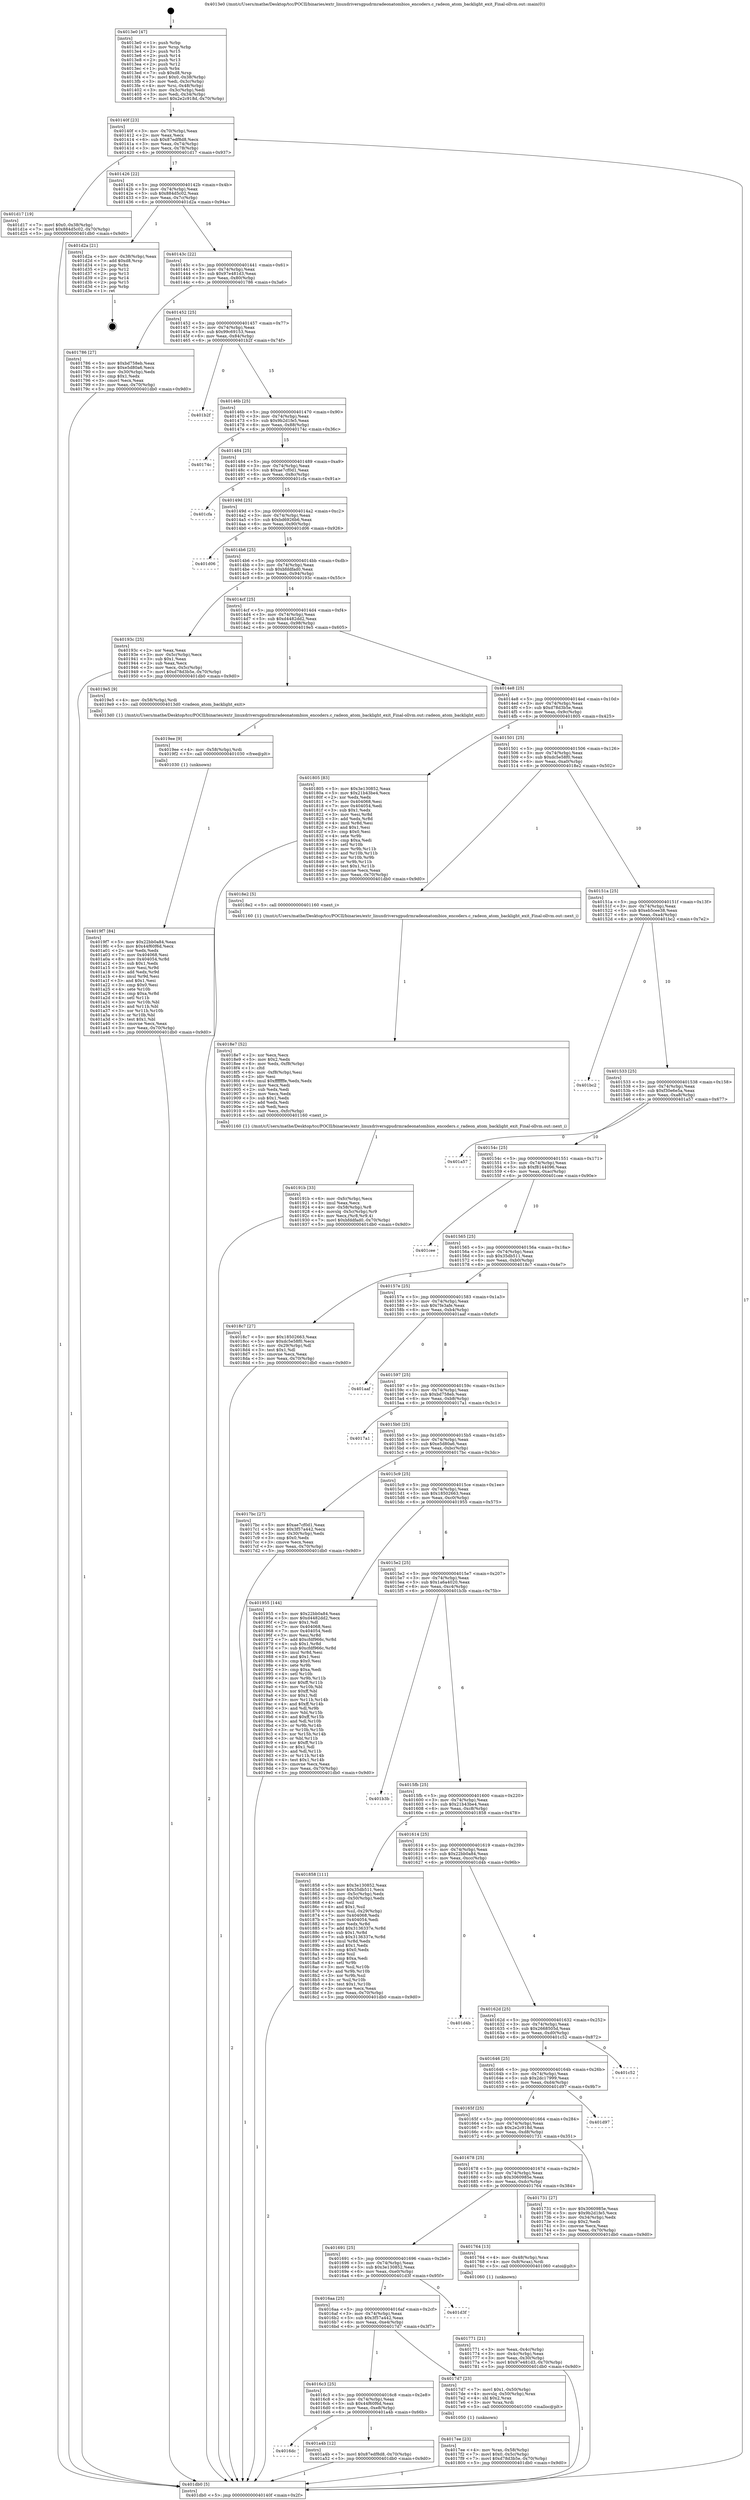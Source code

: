 digraph "0x4013e0" {
  label = "0x4013e0 (/mnt/c/Users/mathe/Desktop/tcc/POCII/binaries/extr_linuxdriversgpudrmradeonatombios_encoders.c_radeon_atom_backlight_exit_Final-ollvm.out::main(0))"
  labelloc = "t"
  node[shape=record]

  Entry [label="",width=0.3,height=0.3,shape=circle,fillcolor=black,style=filled]
  "0x40140f" [label="{
     0x40140f [23]\l
     | [instrs]\l
     &nbsp;&nbsp;0x40140f \<+3\>: mov -0x70(%rbp),%eax\l
     &nbsp;&nbsp;0x401412 \<+2\>: mov %eax,%ecx\l
     &nbsp;&nbsp;0x401414 \<+6\>: sub $0x87edf8d8,%ecx\l
     &nbsp;&nbsp;0x40141a \<+3\>: mov %eax,-0x74(%rbp)\l
     &nbsp;&nbsp;0x40141d \<+3\>: mov %ecx,-0x78(%rbp)\l
     &nbsp;&nbsp;0x401420 \<+6\>: je 0000000000401d17 \<main+0x937\>\l
  }"]
  "0x401d17" [label="{
     0x401d17 [19]\l
     | [instrs]\l
     &nbsp;&nbsp;0x401d17 \<+7\>: movl $0x0,-0x38(%rbp)\l
     &nbsp;&nbsp;0x401d1e \<+7\>: movl $0x884d5c02,-0x70(%rbp)\l
     &nbsp;&nbsp;0x401d25 \<+5\>: jmp 0000000000401db0 \<main+0x9d0\>\l
  }"]
  "0x401426" [label="{
     0x401426 [22]\l
     | [instrs]\l
     &nbsp;&nbsp;0x401426 \<+5\>: jmp 000000000040142b \<main+0x4b\>\l
     &nbsp;&nbsp;0x40142b \<+3\>: mov -0x74(%rbp),%eax\l
     &nbsp;&nbsp;0x40142e \<+5\>: sub $0x884d5c02,%eax\l
     &nbsp;&nbsp;0x401433 \<+3\>: mov %eax,-0x7c(%rbp)\l
     &nbsp;&nbsp;0x401436 \<+6\>: je 0000000000401d2a \<main+0x94a\>\l
  }"]
  Exit [label="",width=0.3,height=0.3,shape=circle,fillcolor=black,style=filled,peripheries=2]
  "0x401d2a" [label="{
     0x401d2a [21]\l
     | [instrs]\l
     &nbsp;&nbsp;0x401d2a \<+3\>: mov -0x38(%rbp),%eax\l
     &nbsp;&nbsp;0x401d2d \<+7\>: add $0xd8,%rsp\l
     &nbsp;&nbsp;0x401d34 \<+1\>: pop %rbx\l
     &nbsp;&nbsp;0x401d35 \<+2\>: pop %r12\l
     &nbsp;&nbsp;0x401d37 \<+2\>: pop %r13\l
     &nbsp;&nbsp;0x401d39 \<+2\>: pop %r14\l
     &nbsp;&nbsp;0x401d3b \<+2\>: pop %r15\l
     &nbsp;&nbsp;0x401d3d \<+1\>: pop %rbp\l
     &nbsp;&nbsp;0x401d3e \<+1\>: ret\l
  }"]
  "0x40143c" [label="{
     0x40143c [22]\l
     | [instrs]\l
     &nbsp;&nbsp;0x40143c \<+5\>: jmp 0000000000401441 \<main+0x61\>\l
     &nbsp;&nbsp;0x401441 \<+3\>: mov -0x74(%rbp),%eax\l
     &nbsp;&nbsp;0x401444 \<+5\>: sub $0x97e481d3,%eax\l
     &nbsp;&nbsp;0x401449 \<+3\>: mov %eax,-0x80(%rbp)\l
     &nbsp;&nbsp;0x40144c \<+6\>: je 0000000000401786 \<main+0x3a6\>\l
  }"]
  "0x4016dc" [label="{
     0x4016dc\l
  }", style=dashed]
  "0x401786" [label="{
     0x401786 [27]\l
     | [instrs]\l
     &nbsp;&nbsp;0x401786 \<+5\>: mov $0xbd758eb,%eax\l
     &nbsp;&nbsp;0x40178b \<+5\>: mov $0xe5d80a6,%ecx\l
     &nbsp;&nbsp;0x401790 \<+3\>: mov -0x30(%rbp),%edx\l
     &nbsp;&nbsp;0x401793 \<+3\>: cmp $0x1,%edx\l
     &nbsp;&nbsp;0x401796 \<+3\>: cmovl %ecx,%eax\l
     &nbsp;&nbsp;0x401799 \<+3\>: mov %eax,-0x70(%rbp)\l
     &nbsp;&nbsp;0x40179c \<+5\>: jmp 0000000000401db0 \<main+0x9d0\>\l
  }"]
  "0x401452" [label="{
     0x401452 [25]\l
     | [instrs]\l
     &nbsp;&nbsp;0x401452 \<+5\>: jmp 0000000000401457 \<main+0x77\>\l
     &nbsp;&nbsp;0x401457 \<+3\>: mov -0x74(%rbp),%eax\l
     &nbsp;&nbsp;0x40145a \<+5\>: sub $0x99c69153,%eax\l
     &nbsp;&nbsp;0x40145f \<+6\>: mov %eax,-0x84(%rbp)\l
     &nbsp;&nbsp;0x401465 \<+6\>: je 0000000000401b2f \<main+0x74f\>\l
  }"]
  "0x401a4b" [label="{
     0x401a4b [12]\l
     | [instrs]\l
     &nbsp;&nbsp;0x401a4b \<+7\>: movl $0x87edf8d8,-0x70(%rbp)\l
     &nbsp;&nbsp;0x401a52 \<+5\>: jmp 0000000000401db0 \<main+0x9d0\>\l
  }"]
  "0x401b2f" [label="{
     0x401b2f\l
  }", style=dashed]
  "0x40146b" [label="{
     0x40146b [25]\l
     | [instrs]\l
     &nbsp;&nbsp;0x40146b \<+5\>: jmp 0000000000401470 \<main+0x90\>\l
     &nbsp;&nbsp;0x401470 \<+3\>: mov -0x74(%rbp),%eax\l
     &nbsp;&nbsp;0x401473 \<+5\>: sub $0x9b2d1fe5,%eax\l
     &nbsp;&nbsp;0x401478 \<+6\>: mov %eax,-0x88(%rbp)\l
     &nbsp;&nbsp;0x40147e \<+6\>: je 000000000040174c \<main+0x36c\>\l
  }"]
  "0x4019f7" [label="{
     0x4019f7 [84]\l
     | [instrs]\l
     &nbsp;&nbsp;0x4019f7 \<+5\>: mov $0x22bb0a84,%eax\l
     &nbsp;&nbsp;0x4019fc \<+5\>: mov $0x44f60f6d,%ecx\l
     &nbsp;&nbsp;0x401a01 \<+2\>: xor %edx,%edx\l
     &nbsp;&nbsp;0x401a03 \<+7\>: mov 0x404068,%esi\l
     &nbsp;&nbsp;0x401a0a \<+8\>: mov 0x404054,%r8d\l
     &nbsp;&nbsp;0x401a12 \<+3\>: sub $0x1,%edx\l
     &nbsp;&nbsp;0x401a15 \<+3\>: mov %esi,%r9d\l
     &nbsp;&nbsp;0x401a18 \<+3\>: add %edx,%r9d\l
     &nbsp;&nbsp;0x401a1b \<+4\>: imul %r9d,%esi\l
     &nbsp;&nbsp;0x401a1f \<+3\>: and $0x1,%esi\l
     &nbsp;&nbsp;0x401a22 \<+3\>: cmp $0x0,%esi\l
     &nbsp;&nbsp;0x401a25 \<+4\>: sete %r10b\l
     &nbsp;&nbsp;0x401a29 \<+4\>: cmp $0xa,%r8d\l
     &nbsp;&nbsp;0x401a2d \<+4\>: setl %r11b\l
     &nbsp;&nbsp;0x401a31 \<+3\>: mov %r10b,%bl\l
     &nbsp;&nbsp;0x401a34 \<+3\>: and %r11b,%bl\l
     &nbsp;&nbsp;0x401a37 \<+3\>: xor %r11b,%r10b\l
     &nbsp;&nbsp;0x401a3a \<+3\>: or %r10b,%bl\l
     &nbsp;&nbsp;0x401a3d \<+3\>: test $0x1,%bl\l
     &nbsp;&nbsp;0x401a40 \<+3\>: cmovne %ecx,%eax\l
     &nbsp;&nbsp;0x401a43 \<+3\>: mov %eax,-0x70(%rbp)\l
     &nbsp;&nbsp;0x401a46 \<+5\>: jmp 0000000000401db0 \<main+0x9d0\>\l
  }"]
  "0x40174c" [label="{
     0x40174c\l
  }", style=dashed]
  "0x401484" [label="{
     0x401484 [25]\l
     | [instrs]\l
     &nbsp;&nbsp;0x401484 \<+5\>: jmp 0000000000401489 \<main+0xa9\>\l
     &nbsp;&nbsp;0x401489 \<+3\>: mov -0x74(%rbp),%eax\l
     &nbsp;&nbsp;0x40148c \<+5\>: sub $0xae7cf0d1,%eax\l
     &nbsp;&nbsp;0x401491 \<+6\>: mov %eax,-0x8c(%rbp)\l
     &nbsp;&nbsp;0x401497 \<+6\>: je 0000000000401cfa \<main+0x91a\>\l
  }"]
  "0x4019ee" [label="{
     0x4019ee [9]\l
     | [instrs]\l
     &nbsp;&nbsp;0x4019ee \<+4\>: mov -0x58(%rbp),%rdi\l
     &nbsp;&nbsp;0x4019f2 \<+5\>: call 0000000000401030 \<free@plt\>\l
     | [calls]\l
     &nbsp;&nbsp;0x401030 \{1\} (unknown)\l
  }"]
  "0x401cfa" [label="{
     0x401cfa\l
  }", style=dashed]
  "0x40149d" [label="{
     0x40149d [25]\l
     | [instrs]\l
     &nbsp;&nbsp;0x40149d \<+5\>: jmp 00000000004014a2 \<main+0xc2\>\l
     &nbsp;&nbsp;0x4014a2 \<+3\>: mov -0x74(%rbp),%eax\l
     &nbsp;&nbsp;0x4014a5 \<+5\>: sub $0xbd6926b6,%eax\l
     &nbsp;&nbsp;0x4014aa \<+6\>: mov %eax,-0x90(%rbp)\l
     &nbsp;&nbsp;0x4014b0 \<+6\>: je 0000000000401d06 \<main+0x926\>\l
  }"]
  "0x40191b" [label="{
     0x40191b [33]\l
     | [instrs]\l
     &nbsp;&nbsp;0x40191b \<+6\>: mov -0xfc(%rbp),%ecx\l
     &nbsp;&nbsp;0x401921 \<+3\>: imul %eax,%ecx\l
     &nbsp;&nbsp;0x401924 \<+4\>: mov -0x58(%rbp),%r8\l
     &nbsp;&nbsp;0x401928 \<+4\>: movslq -0x5c(%rbp),%r9\l
     &nbsp;&nbsp;0x40192c \<+4\>: mov %ecx,(%r8,%r9,4)\l
     &nbsp;&nbsp;0x401930 \<+7\>: movl $0xbfddfad0,-0x70(%rbp)\l
     &nbsp;&nbsp;0x401937 \<+5\>: jmp 0000000000401db0 \<main+0x9d0\>\l
  }"]
  "0x401d06" [label="{
     0x401d06\l
  }", style=dashed]
  "0x4014b6" [label="{
     0x4014b6 [25]\l
     | [instrs]\l
     &nbsp;&nbsp;0x4014b6 \<+5\>: jmp 00000000004014bb \<main+0xdb\>\l
     &nbsp;&nbsp;0x4014bb \<+3\>: mov -0x74(%rbp),%eax\l
     &nbsp;&nbsp;0x4014be \<+5\>: sub $0xbfddfad0,%eax\l
     &nbsp;&nbsp;0x4014c3 \<+6\>: mov %eax,-0x94(%rbp)\l
     &nbsp;&nbsp;0x4014c9 \<+6\>: je 000000000040193c \<main+0x55c\>\l
  }"]
  "0x4018e7" [label="{
     0x4018e7 [52]\l
     | [instrs]\l
     &nbsp;&nbsp;0x4018e7 \<+2\>: xor %ecx,%ecx\l
     &nbsp;&nbsp;0x4018e9 \<+5\>: mov $0x2,%edx\l
     &nbsp;&nbsp;0x4018ee \<+6\>: mov %edx,-0xf8(%rbp)\l
     &nbsp;&nbsp;0x4018f4 \<+1\>: cltd\l
     &nbsp;&nbsp;0x4018f5 \<+6\>: mov -0xf8(%rbp),%esi\l
     &nbsp;&nbsp;0x4018fb \<+2\>: idiv %esi\l
     &nbsp;&nbsp;0x4018fd \<+6\>: imul $0xfffffffe,%edx,%edx\l
     &nbsp;&nbsp;0x401903 \<+2\>: mov %ecx,%edi\l
     &nbsp;&nbsp;0x401905 \<+2\>: sub %edx,%edi\l
     &nbsp;&nbsp;0x401907 \<+2\>: mov %ecx,%edx\l
     &nbsp;&nbsp;0x401909 \<+3\>: sub $0x1,%edx\l
     &nbsp;&nbsp;0x40190c \<+2\>: add %edx,%edi\l
     &nbsp;&nbsp;0x40190e \<+2\>: sub %edi,%ecx\l
     &nbsp;&nbsp;0x401910 \<+6\>: mov %ecx,-0xfc(%rbp)\l
     &nbsp;&nbsp;0x401916 \<+5\>: call 0000000000401160 \<next_i\>\l
     | [calls]\l
     &nbsp;&nbsp;0x401160 \{1\} (/mnt/c/Users/mathe/Desktop/tcc/POCII/binaries/extr_linuxdriversgpudrmradeonatombios_encoders.c_radeon_atom_backlight_exit_Final-ollvm.out::next_i)\l
  }"]
  "0x40193c" [label="{
     0x40193c [25]\l
     | [instrs]\l
     &nbsp;&nbsp;0x40193c \<+2\>: xor %eax,%eax\l
     &nbsp;&nbsp;0x40193e \<+3\>: mov -0x5c(%rbp),%ecx\l
     &nbsp;&nbsp;0x401941 \<+3\>: sub $0x1,%eax\l
     &nbsp;&nbsp;0x401944 \<+2\>: sub %eax,%ecx\l
     &nbsp;&nbsp;0x401946 \<+3\>: mov %ecx,-0x5c(%rbp)\l
     &nbsp;&nbsp;0x401949 \<+7\>: movl $0xd78d3b5e,-0x70(%rbp)\l
     &nbsp;&nbsp;0x401950 \<+5\>: jmp 0000000000401db0 \<main+0x9d0\>\l
  }"]
  "0x4014cf" [label="{
     0x4014cf [25]\l
     | [instrs]\l
     &nbsp;&nbsp;0x4014cf \<+5\>: jmp 00000000004014d4 \<main+0xf4\>\l
     &nbsp;&nbsp;0x4014d4 \<+3\>: mov -0x74(%rbp),%eax\l
     &nbsp;&nbsp;0x4014d7 \<+5\>: sub $0xd4482dd2,%eax\l
     &nbsp;&nbsp;0x4014dc \<+6\>: mov %eax,-0x98(%rbp)\l
     &nbsp;&nbsp;0x4014e2 \<+6\>: je 00000000004019e5 \<main+0x605\>\l
  }"]
  "0x4017ee" [label="{
     0x4017ee [23]\l
     | [instrs]\l
     &nbsp;&nbsp;0x4017ee \<+4\>: mov %rax,-0x58(%rbp)\l
     &nbsp;&nbsp;0x4017f2 \<+7\>: movl $0x0,-0x5c(%rbp)\l
     &nbsp;&nbsp;0x4017f9 \<+7\>: movl $0xd78d3b5e,-0x70(%rbp)\l
     &nbsp;&nbsp;0x401800 \<+5\>: jmp 0000000000401db0 \<main+0x9d0\>\l
  }"]
  "0x4019e5" [label="{
     0x4019e5 [9]\l
     | [instrs]\l
     &nbsp;&nbsp;0x4019e5 \<+4\>: mov -0x58(%rbp),%rdi\l
     &nbsp;&nbsp;0x4019e9 \<+5\>: call 00000000004013d0 \<radeon_atom_backlight_exit\>\l
     | [calls]\l
     &nbsp;&nbsp;0x4013d0 \{1\} (/mnt/c/Users/mathe/Desktop/tcc/POCII/binaries/extr_linuxdriversgpudrmradeonatombios_encoders.c_radeon_atom_backlight_exit_Final-ollvm.out::radeon_atom_backlight_exit)\l
  }"]
  "0x4014e8" [label="{
     0x4014e8 [25]\l
     | [instrs]\l
     &nbsp;&nbsp;0x4014e8 \<+5\>: jmp 00000000004014ed \<main+0x10d\>\l
     &nbsp;&nbsp;0x4014ed \<+3\>: mov -0x74(%rbp),%eax\l
     &nbsp;&nbsp;0x4014f0 \<+5\>: sub $0xd78d3b5e,%eax\l
     &nbsp;&nbsp;0x4014f5 \<+6\>: mov %eax,-0x9c(%rbp)\l
     &nbsp;&nbsp;0x4014fb \<+6\>: je 0000000000401805 \<main+0x425\>\l
  }"]
  "0x4016c3" [label="{
     0x4016c3 [25]\l
     | [instrs]\l
     &nbsp;&nbsp;0x4016c3 \<+5\>: jmp 00000000004016c8 \<main+0x2e8\>\l
     &nbsp;&nbsp;0x4016c8 \<+3\>: mov -0x74(%rbp),%eax\l
     &nbsp;&nbsp;0x4016cb \<+5\>: sub $0x44f60f6d,%eax\l
     &nbsp;&nbsp;0x4016d0 \<+6\>: mov %eax,-0xe8(%rbp)\l
     &nbsp;&nbsp;0x4016d6 \<+6\>: je 0000000000401a4b \<main+0x66b\>\l
  }"]
  "0x401805" [label="{
     0x401805 [83]\l
     | [instrs]\l
     &nbsp;&nbsp;0x401805 \<+5\>: mov $0x3e130852,%eax\l
     &nbsp;&nbsp;0x40180a \<+5\>: mov $0x21b43be4,%ecx\l
     &nbsp;&nbsp;0x40180f \<+2\>: xor %edx,%edx\l
     &nbsp;&nbsp;0x401811 \<+7\>: mov 0x404068,%esi\l
     &nbsp;&nbsp;0x401818 \<+7\>: mov 0x404054,%edi\l
     &nbsp;&nbsp;0x40181f \<+3\>: sub $0x1,%edx\l
     &nbsp;&nbsp;0x401822 \<+3\>: mov %esi,%r8d\l
     &nbsp;&nbsp;0x401825 \<+3\>: add %edx,%r8d\l
     &nbsp;&nbsp;0x401828 \<+4\>: imul %r8d,%esi\l
     &nbsp;&nbsp;0x40182c \<+3\>: and $0x1,%esi\l
     &nbsp;&nbsp;0x40182f \<+3\>: cmp $0x0,%esi\l
     &nbsp;&nbsp;0x401832 \<+4\>: sete %r9b\l
     &nbsp;&nbsp;0x401836 \<+3\>: cmp $0xa,%edi\l
     &nbsp;&nbsp;0x401839 \<+4\>: setl %r10b\l
     &nbsp;&nbsp;0x40183d \<+3\>: mov %r9b,%r11b\l
     &nbsp;&nbsp;0x401840 \<+3\>: and %r10b,%r11b\l
     &nbsp;&nbsp;0x401843 \<+3\>: xor %r10b,%r9b\l
     &nbsp;&nbsp;0x401846 \<+3\>: or %r9b,%r11b\l
     &nbsp;&nbsp;0x401849 \<+4\>: test $0x1,%r11b\l
     &nbsp;&nbsp;0x40184d \<+3\>: cmovne %ecx,%eax\l
     &nbsp;&nbsp;0x401850 \<+3\>: mov %eax,-0x70(%rbp)\l
     &nbsp;&nbsp;0x401853 \<+5\>: jmp 0000000000401db0 \<main+0x9d0\>\l
  }"]
  "0x401501" [label="{
     0x401501 [25]\l
     | [instrs]\l
     &nbsp;&nbsp;0x401501 \<+5\>: jmp 0000000000401506 \<main+0x126\>\l
     &nbsp;&nbsp;0x401506 \<+3\>: mov -0x74(%rbp),%eax\l
     &nbsp;&nbsp;0x401509 \<+5\>: sub $0xdc5e58f0,%eax\l
     &nbsp;&nbsp;0x40150e \<+6\>: mov %eax,-0xa0(%rbp)\l
     &nbsp;&nbsp;0x401514 \<+6\>: je 00000000004018e2 \<main+0x502\>\l
  }"]
  "0x4017d7" [label="{
     0x4017d7 [23]\l
     | [instrs]\l
     &nbsp;&nbsp;0x4017d7 \<+7\>: movl $0x1,-0x50(%rbp)\l
     &nbsp;&nbsp;0x4017de \<+4\>: movslq -0x50(%rbp),%rax\l
     &nbsp;&nbsp;0x4017e2 \<+4\>: shl $0x2,%rax\l
     &nbsp;&nbsp;0x4017e6 \<+3\>: mov %rax,%rdi\l
     &nbsp;&nbsp;0x4017e9 \<+5\>: call 0000000000401050 \<malloc@plt\>\l
     | [calls]\l
     &nbsp;&nbsp;0x401050 \{1\} (unknown)\l
  }"]
  "0x4018e2" [label="{
     0x4018e2 [5]\l
     | [instrs]\l
     &nbsp;&nbsp;0x4018e2 \<+5\>: call 0000000000401160 \<next_i\>\l
     | [calls]\l
     &nbsp;&nbsp;0x401160 \{1\} (/mnt/c/Users/mathe/Desktop/tcc/POCII/binaries/extr_linuxdriversgpudrmradeonatombios_encoders.c_radeon_atom_backlight_exit_Final-ollvm.out::next_i)\l
  }"]
  "0x40151a" [label="{
     0x40151a [25]\l
     | [instrs]\l
     &nbsp;&nbsp;0x40151a \<+5\>: jmp 000000000040151f \<main+0x13f\>\l
     &nbsp;&nbsp;0x40151f \<+3\>: mov -0x74(%rbp),%eax\l
     &nbsp;&nbsp;0x401522 \<+5\>: sub $0xeb5cee38,%eax\l
     &nbsp;&nbsp;0x401527 \<+6\>: mov %eax,-0xa4(%rbp)\l
     &nbsp;&nbsp;0x40152d \<+6\>: je 0000000000401bc2 \<main+0x7e2\>\l
  }"]
  "0x4016aa" [label="{
     0x4016aa [25]\l
     | [instrs]\l
     &nbsp;&nbsp;0x4016aa \<+5\>: jmp 00000000004016af \<main+0x2cf\>\l
     &nbsp;&nbsp;0x4016af \<+3\>: mov -0x74(%rbp),%eax\l
     &nbsp;&nbsp;0x4016b2 \<+5\>: sub $0x3f57a442,%eax\l
     &nbsp;&nbsp;0x4016b7 \<+6\>: mov %eax,-0xe4(%rbp)\l
     &nbsp;&nbsp;0x4016bd \<+6\>: je 00000000004017d7 \<main+0x3f7\>\l
  }"]
  "0x401bc2" [label="{
     0x401bc2\l
  }", style=dashed]
  "0x401533" [label="{
     0x401533 [25]\l
     | [instrs]\l
     &nbsp;&nbsp;0x401533 \<+5\>: jmp 0000000000401538 \<main+0x158\>\l
     &nbsp;&nbsp;0x401538 \<+3\>: mov -0x74(%rbp),%eax\l
     &nbsp;&nbsp;0x40153b \<+5\>: sub $0xf30e6e5a,%eax\l
     &nbsp;&nbsp;0x401540 \<+6\>: mov %eax,-0xa8(%rbp)\l
     &nbsp;&nbsp;0x401546 \<+6\>: je 0000000000401a57 \<main+0x677\>\l
  }"]
  "0x401d3f" [label="{
     0x401d3f\l
  }", style=dashed]
  "0x401a57" [label="{
     0x401a57\l
  }", style=dashed]
  "0x40154c" [label="{
     0x40154c [25]\l
     | [instrs]\l
     &nbsp;&nbsp;0x40154c \<+5\>: jmp 0000000000401551 \<main+0x171\>\l
     &nbsp;&nbsp;0x401551 \<+3\>: mov -0x74(%rbp),%eax\l
     &nbsp;&nbsp;0x401554 \<+5\>: sub $0xf8144096,%eax\l
     &nbsp;&nbsp;0x401559 \<+6\>: mov %eax,-0xac(%rbp)\l
     &nbsp;&nbsp;0x40155f \<+6\>: je 0000000000401cee \<main+0x90e\>\l
  }"]
  "0x401771" [label="{
     0x401771 [21]\l
     | [instrs]\l
     &nbsp;&nbsp;0x401771 \<+3\>: mov %eax,-0x4c(%rbp)\l
     &nbsp;&nbsp;0x401774 \<+3\>: mov -0x4c(%rbp),%eax\l
     &nbsp;&nbsp;0x401777 \<+3\>: mov %eax,-0x30(%rbp)\l
     &nbsp;&nbsp;0x40177a \<+7\>: movl $0x97e481d3,-0x70(%rbp)\l
     &nbsp;&nbsp;0x401781 \<+5\>: jmp 0000000000401db0 \<main+0x9d0\>\l
  }"]
  "0x401cee" [label="{
     0x401cee\l
  }", style=dashed]
  "0x401565" [label="{
     0x401565 [25]\l
     | [instrs]\l
     &nbsp;&nbsp;0x401565 \<+5\>: jmp 000000000040156a \<main+0x18a\>\l
     &nbsp;&nbsp;0x40156a \<+3\>: mov -0x74(%rbp),%eax\l
     &nbsp;&nbsp;0x40156d \<+5\>: sub $0x35db511,%eax\l
     &nbsp;&nbsp;0x401572 \<+6\>: mov %eax,-0xb0(%rbp)\l
     &nbsp;&nbsp;0x401578 \<+6\>: je 00000000004018c7 \<main+0x4e7\>\l
  }"]
  "0x401691" [label="{
     0x401691 [25]\l
     | [instrs]\l
     &nbsp;&nbsp;0x401691 \<+5\>: jmp 0000000000401696 \<main+0x2b6\>\l
     &nbsp;&nbsp;0x401696 \<+3\>: mov -0x74(%rbp),%eax\l
     &nbsp;&nbsp;0x401699 \<+5\>: sub $0x3e130852,%eax\l
     &nbsp;&nbsp;0x40169e \<+6\>: mov %eax,-0xe0(%rbp)\l
     &nbsp;&nbsp;0x4016a4 \<+6\>: je 0000000000401d3f \<main+0x95f\>\l
  }"]
  "0x4018c7" [label="{
     0x4018c7 [27]\l
     | [instrs]\l
     &nbsp;&nbsp;0x4018c7 \<+5\>: mov $0x18502663,%eax\l
     &nbsp;&nbsp;0x4018cc \<+5\>: mov $0xdc5e58f0,%ecx\l
     &nbsp;&nbsp;0x4018d1 \<+3\>: mov -0x29(%rbp),%dl\l
     &nbsp;&nbsp;0x4018d4 \<+3\>: test $0x1,%dl\l
     &nbsp;&nbsp;0x4018d7 \<+3\>: cmovne %ecx,%eax\l
     &nbsp;&nbsp;0x4018da \<+3\>: mov %eax,-0x70(%rbp)\l
     &nbsp;&nbsp;0x4018dd \<+5\>: jmp 0000000000401db0 \<main+0x9d0\>\l
  }"]
  "0x40157e" [label="{
     0x40157e [25]\l
     | [instrs]\l
     &nbsp;&nbsp;0x40157e \<+5\>: jmp 0000000000401583 \<main+0x1a3\>\l
     &nbsp;&nbsp;0x401583 \<+3\>: mov -0x74(%rbp),%eax\l
     &nbsp;&nbsp;0x401586 \<+5\>: sub $0x7fe3afe,%eax\l
     &nbsp;&nbsp;0x40158b \<+6\>: mov %eax,-0xb4(%rbp)\l
     &nbsp;&nbsp;0x401591 \<+6\>: je 0000000000401aaf \<main+0x6cf\>\l
  }"]
  "0x401764" [label="{
     0x401764 [13]\l
     | [instrs]\l
     &nbsp;&nbsp;0x401764 \<+4\>: mov -0x48(%rbp),%rax\l
     &nbsp;&nbsp;0x401768 \<+4\>: mov 0x8(%rax),%rdi\l
     &nbsp;&nbsp;0x40176c \<+5\>: call 0000000000401060 \<atoi@plt\>\l
     | [calls]\l
     &nbsp;&nbsp;0x401060 \{1\} (unknown)\l
  }"]
  "0x401aaf" [label="{
     0x401aaf\l
  }", style=dashed]
  "0x401597" [label="{
     0x401597 [25]\l
     | [instrs]\l
     &nbsp;&nbsp;0x401597 \<+5\>: jmp 000000000040159c \<main+0x1bc\>\l
     &nbsp;&nbsp;0x40159c \<+3\>: mov -0x74(%rbp),%eax\l
     &nbsp;&nbsp;0x40159f \<+5\>: sub $0xbd758eb,%eax\l
     &nbsp;&nbsp;0x4015a4 \<+6\>: mov %eax,-0xb8(%rbp)\l
     &nbsp;&nbsp;0x4015aa \<+6\>: je 00000000004017a1 \<main+0x3c1\>\l
  }"]
  "0x4013e0" [label="{
     0x4013e0 [47]\l
     | [instrs]\l
     &nbsp;&nbsp;0x4013e0 \<+1\>: push %rbp\l
     &nbsp;&nbsp;0x4013e1 \<+3\>: mov %rsp,%rbp\l
     &nbsp;&nbsp;0x4013e4 \<+2\>: push %r15\l
     &nbsp;&nbsp;0x4013e6 \<+2\>: push %r14\l
     &nbsp;&nbsp;0x4013e8 \<+2\>: push %r13\l
     &nbsp;&nbsp;0x4013ea \<+2\>: push %r12\l
     &nbsp;&nbsp;0x4013ec \<+1\>: push %rbx\l
     &nbsp;&nbsp;0x4013ed \<+7\>: sub $0xd8,%rsp\l
     &nbsp;&nbsp;0x4013f4 \<+7\>: movl $0x0,-0x38(%rbp)\l
     &nbsp;&nbsp;0x4013fb \<+3\>: mov %edi,-0x3c(%rbp)\l
     &nbsp;&nbsp;0x4013fe \<+4\>: mov %rsi,-0x48(%rbp)\l
     &nbsp;&nbsp;0x401402 \<+3\>: mov -0x3c(%rbp),%edi\l
     &nbsp;&nbsp;0x401405 \<+3\>: mov %edi,-0x34(%rbp)\l
     &nbsp;&nbsp;0x401408 \<+7\>: movl $0x2e2c918d,-0x70(%rbp)\l
  }"]
  "0x4017a1" [label="{
     0x4017a1\l
  }", style=dashed]
  "0x4015b0" [label="{
     0x4015b0 [25]\l
     | [instrs]\l
     &nbsp;&nbsp;0x4015b0 \<+5\>: jmp 00000000004015b5 \<main+0x1d5\>\l
     &nbsp;&nbsp;0x4015b5 \<+3\>: mov -0x74(%rbp),%eax\l
     &nbsp;&nbsp;0x4015b8 \<+5\>: sub $0xe5d80a6,%eax\l
     &nbsp;&nbsp;0x4015bd \<+6\>: mov %eax,-0xbc(%rbp)\l
     &nbsp;&nbsp;0x4015c3 \<+6\>: je 00000000004017bc \<main+0x3dc\>\l
  }"]
  "0x401db0" [label="{
     0x401db0 [5]\l
     | [instrs]\l
     &nbsp;&nbsp;0x401db0 \<+5\>: jmp 000000000040140f \<main+0x2f\>\l
  }"]
  "0x4017bc" [label="{
     0x4017bc [27]\l
     | [instrs]\l
     &nbsp;&nbsp;0x4017bc \<+5\>: mov $0xae7cf0d1,%eax\l
     &nbsp;&nbsp;0x4017c1 \<+5\>: mov $0x3f57a442,%ecx\l
     &nbsp;&nbsp;0x4017c6 \<+3\>: mov -0x30(%rbp),%edx\l
     &nbsp;&nbsp;0x4017c9 \<+3\>: cmp $0x0,%edx\l
     &nbsp;&nbsp;0x4017cc \<+3\>: cmove %ecx,%eax\l
     &nbsp;&nbsp;0x4017cf \<+3\>: mov %eax,-0x70(%rbp)\l
     &nbsp;&nbsp;0x4017d2 \<+5\>: jmp 0000000000401db0 \<main+0x9d0\>\l
  }"]
  "0x4015c9" [label="{
     0x4015c9 [25]\l
     | [instrs]\l
     &nbsp;&nbsp;0x4015c9 \<+5\>: jmp 00000000004015ce \<main+0x1ee\>\l
     &nbsp;&nbsp;0x4015ce \<+3\>: mov -0x74(%rbp),%eax\l
     &nbsp;&nbsp;0x4015d1 \<+5\>: sub $0x18502663,%eax\l
     &nbsp;&nbsp;0x4015d6 \<+6\>: mov %eax,-0xc0(%rbp)\l
     &nbsp;&nbsp;0x4015dc \<+6\>: je 0000000000401955 \<main+0x575\>\l
  }"]
  "0x401678" [label="{
     0x401678 [25]\l
     | [instrs]\l
     &nbsp;&nbsp;0x401678 \<+5\>: jmp 000000000040167d \<main+0x29d\>\l
     &nbsp;&nbsp;0x40167d \<+3\>: mov -0x74(%rbp),%eax\l
     &nbsp;&nbsp;0x401680 \<+5\>: sub $0x3060985e,%eax\l
     &nbsp;&nbsp;0x401685 \<+6\>: mov %eax,-0xdc(%rbp)\l
     &nbsp;&nbsp;0x40168b \<+6\>: je 0000000000401764 \<main+0x384\>\l
  }"]
  "0x401955" [label="{
     0x401955 [144]\l
     | [instrs]\l
     &nbsp;&nbsp;0x401955 \<+5\>: mov $0x22bb0a84,%eax\l
     &nbsp;&nbsp;0x40195a \<+5\>: mov $0xd4482dd2,%ecx\l
     &nbsp;&nbsp;0x40195f \<+2\>: mov $0x1,%dl\l
     &nbsp;&nbsp;0x401961 \<+7\>: mov 0x404068,%esi\l
     &nbsp;&nbsp;0x401968 \<+7\>: mov 0x404054,%edi\l
     &nbsp;&nbsp;0x40196f \<+3\>: mov %esi,%r8d\l
     &nbsp;&nbsp;0x401972 \<+7\>: add $0xcfdf966c,%r8d\l
     &nbsp;&nbsp;0x401979 \<+4\>: sub $0x1,%r8d\l
     &nbsp;&nbsp;0x40197d \<+7\>: sub $0xcfdf966c,%r8d\l
     &nbsp;&nbsp;0x401984 \<+4\>: imul %r8d,%esi\l
     &nbsp;&nbsp;0x401988 \<+3\>: and $0x1,%esi\l
     &nbsp;&nbsp;0x40198b \<+3\>: cmp $0x0,%esi\l
     &nbsp;&nbsp;0x40198e \<+4\>: sete %r9b\l
     &nbsp;&nbsp;0x401992 \<+3\>: cmp $0xa,%edi\l
     &nbsp;&nbsp;0x401995 \<+4\>: setl %r10b\l
     &nbsp;&nbsp;0x401999 \<+3\>: mov %r9b,%r11b\l
     &nbsp;&nbsp;0x40199c \<+4\>: xor $0xff,%r11b\l
     &nbsp;&nbsp;0x4019a0 \<+3\>: mov %r10b,%bl\l
     &nbsp;&nbsp;0x4019a3 \<+3\>: xor $0xff,%bl\l
     &nbsp;&nbsp;0x4019a6 \<+3\>: xor $0x1,%dl\l
     &nbsp;&nbsp;0x4019a9 \<+3\>: mov %r11b,%r14b\l
     &nbsp;&nbsp;0x4019ac \<+4\>: and $0xff,%r14b\l
     &nbsp;&nbsp;0x4019b0 \<+3\>: and %dl,%r9b\l
     &nbsp;&nbsp;0x4019b3 \<+3\>: mov %bl,%r15b\l
     &nbsp;&nbsp;0x4019b6 \<+4\>: and $0xff,%r15b\l
     &nbsp;&nbsp;0x4019ba \<+3\>: and %dl,%r10b\l
     &nbsp;&nbsp;0x4019bd \<+3\>: or %r9b,%r14b\l
     &nbsp;&nbsp;0x4019c0 \<+3\>: or %r10b,%r15b\l
     &nbsp;&nbsp;0x4019c3 \<+3\>: xor %r15b,%r14b\l
     &nbsp;&nbsp;0x4019c6 \<+3\>: or %bl,%r11b\l
     &nbsp;&nbsp;0x4019c9 \<+4\>: xor $0xff,%r11b\l
     &nbsp;&nbsp;0x4019cd \<+3\>: or $0x1,%dl\l
     &nbsp;&nbsp;0x4019d0 \<+3\>: and %dl,%r11b\l
     &nbsp;&nbsp;0x4019d3 \<+3\>: or %r11b,%r14b\l
     &nbsp;&nbsp;0x4019d6 \<+4\>: test $0x1,%r14b\l
     &nbsp;&nbsp;0x4019da \<+3\>: cmovne %ecx,%eax\l
     &nbsp;&nbsp;0x4019dd \<+3\>: mov %eax,-0x70(%rbp)\l
     &nbsp;&nbsp;0x4019e0 \<+5\>: jmp 0000000000401db0 \<main+0x9d0\>\l
  }"]
  "0x4015e2" [label="{
     0x4015e2 [25]\l
     | [instrs]\l
     &nbsp;&nbsp;0x4015e2 \<+5\>: jmp 00000000004015e7 \<main+0x207\>\l
     &nbsp;&nbsp;0x4015e7 \<+3\>: mov -0x74(%rbp),%eax\l
     &nbsp;&nbsp;0x4015ea \<+5\>: sub $0x1a6a4020,%eax\l
     &nbsp;&nbsp;0x4015ef \<+6\>: mov %eax,-0xc4(%rbp)\l
     &nbsp;&nbsp;0x4015f5 \<+6\>: je 0000000000401b3b \<main+0x75b\>\l
  }"]
  "0x401731" [label="{
     0x401731 [27]\l
     | [instrs]\l
     &nbsp;&nbsp;0x401731 \<+5\>: mov $0x3060985e,%eax\l
     &nbsp;&nbsp;0x401736 \<+5\>: mov $0x9b2d1fe5,%ecx\l
     &nbsp;&nbsp;0x40173b \<+3\>: mov -0x34(%rbp),%edx\l
     &nbsp;&nbsp;0x40173e \<+3\>: cmp $0x2,%edx\l
     &nbsp;&nbsp;0x401741 \<+3\>: cmovne %ecx,%eax\l
     &nbsp;&nbsp;0x401744 \<+3\>: mov %eax,-0x70(%rbp)\l
     &nbsp;&nbsp;0x401747 \<+5\>: jmp 0000000000401db0 \<main+0x9d0\>\l
  }"]
  "0x401b3b" [label="{
     0x401b3b\l
  }", style=dashed]
  "0x4015fb" [label="{
     0x4015fb [25]\l
     | [instrs]\l
     &nbsp;&nbsp;0x4015fb \<+5\>: jmp 0000000000401600 \<main+0x220\>\l
     &nbsp;&nbsp;0x401600 \<+3\>: mov -0x74(%rbp),%eax\l
     &nbsp;&nbsp;0x401603 \<+5\>: sub $0x21b43be4,%eax\l
     &nbsp;&nbsp;0x401608 \<+6\>: mov %eax,-0xc8(%rbp)\l
     &nbsp;&nbsp;0x40160e \<+6\>: je 0000000000401858 \<main+0x478\>\l
  }"]
  "0x40165f" [label="{
     0x40165f [25]\l
     | [instrs]\l
     &nbsp;&nbsp;0x40165f \<+5\>: jmp 0000000000401664 \<main+0x284\>\l
     &nbsp;&nbsp;0x401664 \<+3\>: mov -0x74(%rbp),%eax\l
     &nbsp;&nbsp;0x401667 \<+5\>: sub $0x2e2c918d,%eax\l
     &nbsp;&nbsp;0x40166c \<+6\>: mov %eax,-0xd8(%rbp)\l
     &nbsp;&nbsp;0x401672 \<+6\>: je 0000000000401731 \<main+0x351\>\l
  }"]
  "0x401858" [label="{
     0x401858 [111]\l
     | [instrs]\l
     &nbsp;&nbsp;0x401858 \<+5\>: mov $0x3e130852,%eax\l
     &nbsp;&nbsp;0x40185d \<+5\>: mov $0x35db511,%ecx\l
     &nbsp;&nbsp;0x401862 \<+3\>: mov -0x5c(%rbp),%edx\l
     &nbsp;&nbsp;0x401865 \<+3\>: cmp -0x50(%rbp),%edx\l
     &nbsp;&nbsp;0x401868 \<+4\>: setl %sil\l
     &nbsp;&nbsp;0x40186c \<+4\>: and $0x1,%sil\l
     &nbsp;&nbsp;0x401870 \<+4\>: mov %sil,-0x29(%rbp)\l
     &nbsp;&nbsp;0x401874 \<+7\>: mov 0x404068,%edx\l
     &nbsp;&nbsp;0x40187b \<+7\>: mov 0x404054,%edi\l
     &nbsp;&nbsp;0x401882 \<+3\>: mov %edx,%r8d\l
     &nbsp;&nbsp;0x401885 \<+7\>: add $0x3136337e,%r8d\l
     &nbsp;&nbsp;0x40188c \<+4\>: sub $0x1,%r8d\l
     &nbsp;&nbsp;0x401890 \<+7\>: sub $0x3136337e,%r8d\l
     &nbsp;&nbsp;0x401897 \<+4\>: imul %r8d,%edx\l
     &nbsp;&nbsp;0x40189b \<+3\>: and $0x1,%edx\l
     &nbsp;&nbsp;0x40189e \<+3\>: cmp $0x0,%edx\l
     &nbsp;&nbsp;0x4018a1 \<+4\>: sete %sil\l
     &nbsp;&nbsp;0x4018a5 \<+3\>: cmp $0xa,%edi\l
     &nbsp;&nbsp;0x4018a8 \<+4\>: setl %r9b\l
     &nbsp;&nbsp;0x4018ac \<+3\>: mov %sil,%r10b\l
     &nbsp;&nbsp;0x4018af \<+3\>: and %r9b,%r10b\l
     &nbsp;&nbsp;0x4018b2 \<+3\>: xor %r9b,%sil\l
     &nbsp;&nbsp;0x4018b5 \<+3\>: or %sil,%r10b\l
     &nbsp;&nbsp;0x4018b8 \<+4\>: test $0x1,%r10b\l
     &nbsp;&nbsp;0x4018bc \<+3\>: cmovne %ecx,%eax\l
     &nbsp;&nbsp;0x4018bf \<+3\>: mov %eax,-0x70(%rbp)\l
     &nbsp;&nbsp;0x4018c2 \<+5\>: jmp 0000000000401db0 \<main+0x9d0\>\l
  }"]
  "0x401614" [label="{
     0x401614 [25]\l
     | [instrs]\l
     &nbsp;&nbsp;0x401614 \<+5\>: jmp 0000000000401619 \<main+0x239\>\l
     &nbsp;&nbsp;0x401619 \<+3\>: mov -0x74(%rbp),%eax\l
     &nbsp;&nbsp;0x40161c \<+5\>: sub $0x22bb0a84,%eax\l
     &nbsp;&nbsp;0x401621 \<+6\>: mov %eax,-0xcc(%rbp)\l
     &nbsp;&nbsp;0x401627 \<+6\>: je 0000000000401d4b \<main+0x96b\>\l
  }"]
  "0x401d97" [label="{
     0x401d97\l
  }", style=dashed]
  "0x401d4b" [label="{
     0x401d4b\l
  }", style=dashed]
  "0x40162d" [label="{
     0x40162d [25]\l
     | [instrs]\l
     &nbsp;&nbsp;0x40162d \<+5\>: jmp 0000000000401632 \<main+0x252\>\l
     &nbsp;&nbsp;0x401632 \<+3\>: mov -0x74(%rbp),%eax\l
     &nbsp;&nbsp;0x401635 \<+5\>: sub $0x2668505d,%eax\l
     &nbsp;&nbsp;0x40163a \<+6\>: mov %eax,-0xd0(%rbp)\l
     &nbsp;&nbsp;0x401640 \<+6\>: je 0000000000401c52 \<main+0x872\>\l
  }"]
  "0x401646" [label="{
     0x401646 [25]\l
     | [instrs]\l
     &nbsp;&nbsp;0x401646 \<+5\>: jmp 000000000040164b \<main+0x26b\>\l
     &nbsp;&nbsp;0x40164b \<+3\>: mov -0x74(%rbp),%eax\l
     &nbsp;&nbsp;0x40164e \<+5\>: sub $0x2dc17999,%eax\l
     &nbsp;&nbsp;0x401653 \<+6\>: mov %eax,-0xd4(%rbp)\l
     &nbsp;&nbsp;0x401659 \<+6\>: je 0000000000401d97 \<main+0x9b7\>\l
  }"]
  "0x401c52" [label="{
     0x401c52\l
  }", style=dashed]
  Entry -> "0x4013e0" [label=" 1"]
  "0x40140f" -> "0x401d17" [label=" 1"]
  "0x40140f" -> "0x401426" [label=" 17"]
  "0x401d2a" -> Exit [label=" 1"]
  "0x401426" -> "0x401d2a" [label=" 1"]
  "0x401426" -> "0x40143c" [label=" 16"]
  "0x401d17" -> "0x401db0" [label=" 1"]
  "0x40143c" -> "0x401786" [label=" 1"]
  "0x40143c" -> "0x401452" [label=" 15"]
  "0x401a4b" -> "0x401db0" [label=" 1"]
  "0x401452" -> "0x401b2f" [label=" 0"]
  "0x401452" -> "0x40146b" [label=" 15"]
  "0x4016c3" -> "0x4016dc" [label=" 0"]
  "0x40146b" -> "0x40174c" [label=" 0"]
  "0x40146b" -> "0x401484" [label=" 15"]
  "0x4016c3" -> "0x401a4b" [label=" 1"]
  "0x401484" -> "0x401cfa" [label=" 0"]
  "0x401484" -> "0x40149d" [label=" 15"]
  "0x4019f7" -> "0x401db0" [label=" 1"]
  "0x40149d" -> "0x401d06" [label=" 0"]
  "0x40149d" -> "0x4014b6" [label=" 15"]
  "0x4019ee" -> "0x4019f7" [label=" 1"]
  "0x4014b6" -> "0x40193c" [label=" 1"]
  "0x4014b6" -> "0x4014cf" [label=" 14"]
  "0x4019e5" -> "0x4019ee" [label=" 1"]
  "0x4014cf" -> "0x4019e5" [label=" 1"]
  "0x4014cf" -> "0x4014e8" [label=" 13"]
  "0x401955" -> "0x401db0" [label=" 1"]
  "0x4014e8" -> "0x401805" [label=" 2"]
  "0x4014e8" -> "0x401501" [label=" 11"]
  "0x40193c" -> "0x401db0" [label=" 1"]
  "0x401501" -> "0x4018e2" [label=" 1"]
  "0x401501" -> "0x40151a" [label=" 10"]
  "0x40191b" -> "0x401db0" [label=" 1"]
  "0x40151a" -> "0x401bc2" [label=" 0"]
  "0x40151a" -> "0x401533" [label=" 10"]
  "0x4018e2" -> "0x4018e7" [label=" 1"]
  "0x401533" -> "0x401a57" [label=" 0"]
  "0x401533" -> "0x40154c" [label=" 10"]
  "0x4018c7" -> "0x401db0" [label=" 2"]
  "0x40154c" -> "0x401cee" [label=" 0"]
  "0x40154c" -> "0x401565" [label=" 10"]
  "0x401805" -> "0x401db0" [label=" 2"]
  "0x401565" -> "0x4018c7" [label=" 2"]
  "0x401565" -> "0x40157e" [label=" 8"]
  "0x4017ee" -> "0x401db0" [label=" 1"]
  "0x40157e" -> "0x401aaf" [label=" 0"]
  "0x40157e" -> "0x401597" [label=" 8"]
  "0x4017d7" -> "0x4017ee" [label=" 1"]
  "0x401597" -> "0x4017a1" [label=" 0"]
  "0x401597" -> "0x4015b0" [label=" 8"]
  "0x4016aa" -> "0x4017d7" [label=" 1"]
  "0x4015b0" -> "0x4017bc" [label=" 1"]
  "0x4015b0" -> "0x4015c9" [label=" 7"]
  "0x4018e7" -> "0x40191b" [label=" 1"]
  "0x4015c9" -> "0x401955" [label=" 1"]
  "0x4015c9" -> "0x4015e2" [label=" 6"]
  "0x401691" -> "0x4016aa" [label=" 2"]
  "0x4015e2" -> "0x401b3b" [label=" 0"]
  "0x4015e2" -> "0x4015fb" [label=" 6"]
  "0x401691" -> "0x401d3f" [label=" 0"]
  "0x4015fb" -> "0x401858" [label=" 2"]
  "0x4015fb" -> "0x401614" [label=" 4"]
  "0x4017bc" -> "0x401db0" [label=" 1"]
  "0x401614" -> "0x401d4b" [label=" 0"]
  "0x401614" -> "0x40162d" [label=" 4"]
  "0x401786" -> "0x401db0" [label=" 1"]
  "0x40162d" -> "0x401c52" [label=" 0"]
  "0x40162d" -> "0x401646" [label=" 4"]
  "0x401771" -> "0x401db0" [label=" 1"]
  "0x401646" -> "0x401d97" [label=" 0"]
  "0x401646" -> "0x40165f" [label=" 4"]
  "0x401858" -> "0x401db0" [label=" 2"]
  "0x40165f" -> "0x401731" [label=" 1"]
  "0x40165f" -> "0x401678" [label=" 3"]
  "0x401731" -> "0x401db0" [label=" 1"]
  "0x4013e0" -> "0x40140f" [label=" 1"]
  "0x401db0" -> "0x40140f" [label=" 17"]
  "0x4016aa" -> "0x4016c3" [label=" 1"]
  "0x401678" -> "0x401764" [label=" 1"]
  "0x401678" -> "0x401691" [label=" 2"]
  "0x401764" -> "0x401771" [label=" 1"]
}
